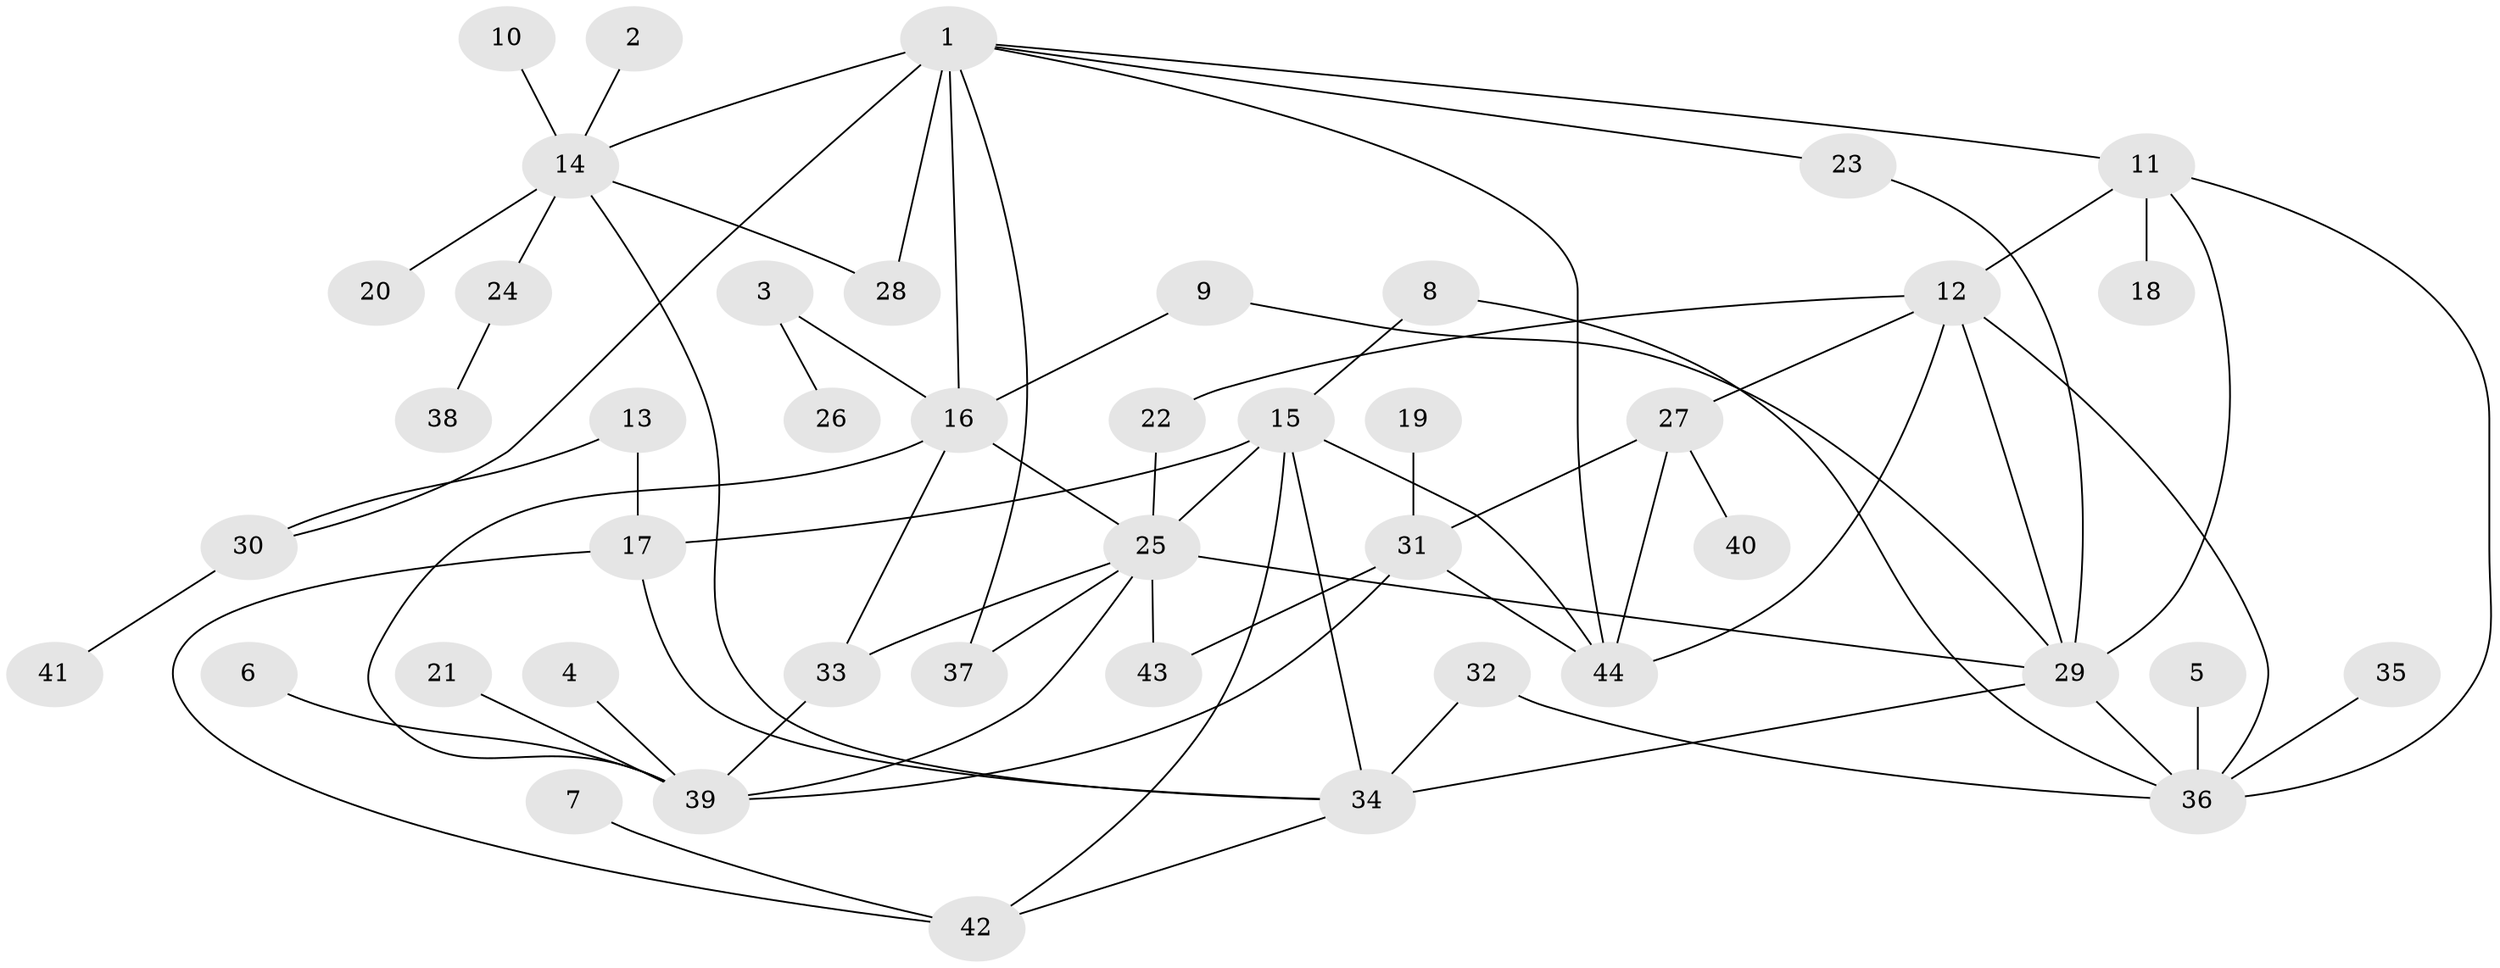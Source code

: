// original degree distribution, {6: 0.05747126436781609, 7: 0.04597701149425287, 5: 0.05747126436781609, 9: 0.034482758620689655, 8: 0.022988505747126436, 4: 0.011494252873563218, 10: 0.011494252873563218, 1: 0.5057471264367817, 2: 0.20689655172413793, 3: 0.04597701149425287}
// Generated by graph-tools (version 1.1) at 2025/02/03/09/25 03:02:49]
// undirected, 44 vertices, 69 edges
graph export_dot {
graph [start="1"]
  node [color=gray90,style=filled];
  1;
  2;
  3;
  4;
  5;
  6;
  7;
  8;
  9;
  10;
  11;
  12;
  13;
  14;
  15;
  16;
  17;
  18;
  19;
  20;
  21;
  22;
  23;
  24;
  25;
  26;
  27;
  28;
  29;
  30;
  31;
  32;
  33;
  34;
  35;
  36;
  37;
  38;
  39;
  40;
  41;
  42;
  43;
  44;
  1 -- 11 [weight=1.0];
  1 -- 14 [weight=2.0];
  1 -- 16 [weight=1.0];
  1 -- 23 [weight=1.0];
  1 -- 28 [weight=2.0];
  1 -- 30 [weight=1.0];
  1 -- 37 [weight=1.0];
  1 -- 44 [weight=1.0];
  2 -- 14 [weight=1.0];
  3 -- 16 [weight=1.0];
  3 -- 26 [weight=1.0];
  4 -- 39 [weight=1.0];
  5 -- 36 [weight=1.0];
  6 -- 39 [weight=1.0];
  7 -- 42 [weight=1.0];
  8 -- 15 [weight=1.0];
  8 -- 36 [weight=1.0];
  9 -- 16 [weight=1.0];
  9 -- 29 [weight=1.0];
  10 -- 14 [weight=1.0];
  11 -- 12 [weight=1.0];
  11 -- 18 [weight=1.0];
  11 -- 29 [weight=1.0];
  11 -- 36 [weight=1.0];
  12 -- 22 [weight=1.0];
  12 -- 27 [weight=1.0];
  12 -- 29 [weight=1.0];
  12 -- 36 [weight=1.0];
  12 -- 44 [weight=1.0];
  13 -- 17 [weight=1.0];
  13 -- 30 [weight=1.0];
  14 -- 20 [weight=1.0];
  14 -- 24 [weight=1.0];
  14 -- 28 [weight=1.0];
  14 -- 34 [weight=1.0];
  15 -- 17 [weight=1.0];
  15 -- 25 [weight=1.0];
  15 -- 34 [weight=1.0];
  15 -- 42 [weight=1.0];
  15 -- 44 [weight=1.0];
  16 -- 25 [weight=1.0];
  16 -- 33 [weight=1.0];
  16 -- 39 [weight=1.0];
  17 -- 34 [weight=1.0];
  17 -- 42 [weight=1.0];
  19 -- 31 [weight=1.0];
  21 -- 39 [weight=1.0];
  22 -- 25 [weight=1.0];
  23 -- 29 [weight=1.0];
  24 -- 38 [weight=1.0];
  25 -- 29 [weight=1.0];
  25 -- 33 [weight=1.0];
  25 -- 37 [weight=1.0];
  25 -- 39 [weight=1.0];
  25 -- 43 [weight=1.0];
  27 -- 31 [weight=1.0];
  27 -- 40 [weight=1.0];
  27 -- 44 [weight=2.0];
  29 -- 34 [weight=1.0];
  29 -- 36 [weight=1.0];
  30 -- 41 [weight=1.0];
  31 -- 39 [weight=1.0];
  31 -- 43 [weight=1.0];
  31 -- 44 [weight=2.0];
  32 -- 34 [weight=1.0];
  32 -- 36 [weight=1.0];
  33 -- 39 [weight=1.0];
  34 -- 42 [weight=1.0];
  35 -- 36 [weight=1.0];
}
